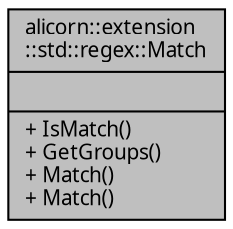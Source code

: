 digraph "alicorn::extension::std::regex::Match"
{
 // INTERACTIVE_SVG=YES
  edge [fontname="Verdana",fontsize="10",labelfontname="Verdana",labelfontsize="10"];
  node [fontname="Verdana",fontsize="10",shape=record];
  Node1 [label="{alicorn::extension\l::std::regex::Match\n||+ IsMatch()\l+ GetGroups()\l+ Match()\l+ Match()\l}",height=0.2,width=0.4,color="black", fillcolor="grey75", style="filled", fontcolor="black"];
}
